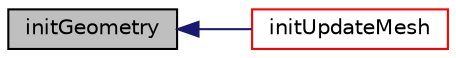 digraph "initGeometry"
{
  bgcolor="transparent";
  edge [fontname="Helvetica",fontsize="10",labelfontname="Helvetica",labelfontsize="10"];
  node [fontname="Helvetica",fontsize="10",shape=record];
  rankdir="LR";
  Node5 [label="initGeometry",height=0.2,width=0.4,color="black", fillcolor="grey75", style="filled", fontcolor="black"];
  Node5 -> Node6 [dir="back",color="midnightblue",fontsize="10",style="solid",fontname="Helvetica"];
  Node6 [label="initUpdateMesh",height=0.2,width=0.4,color="red",URL="$a28473.html#aba14098b759b2f349996ba9d0c33544c",tooltip="Initialise the update of the patch topology. "];
}

